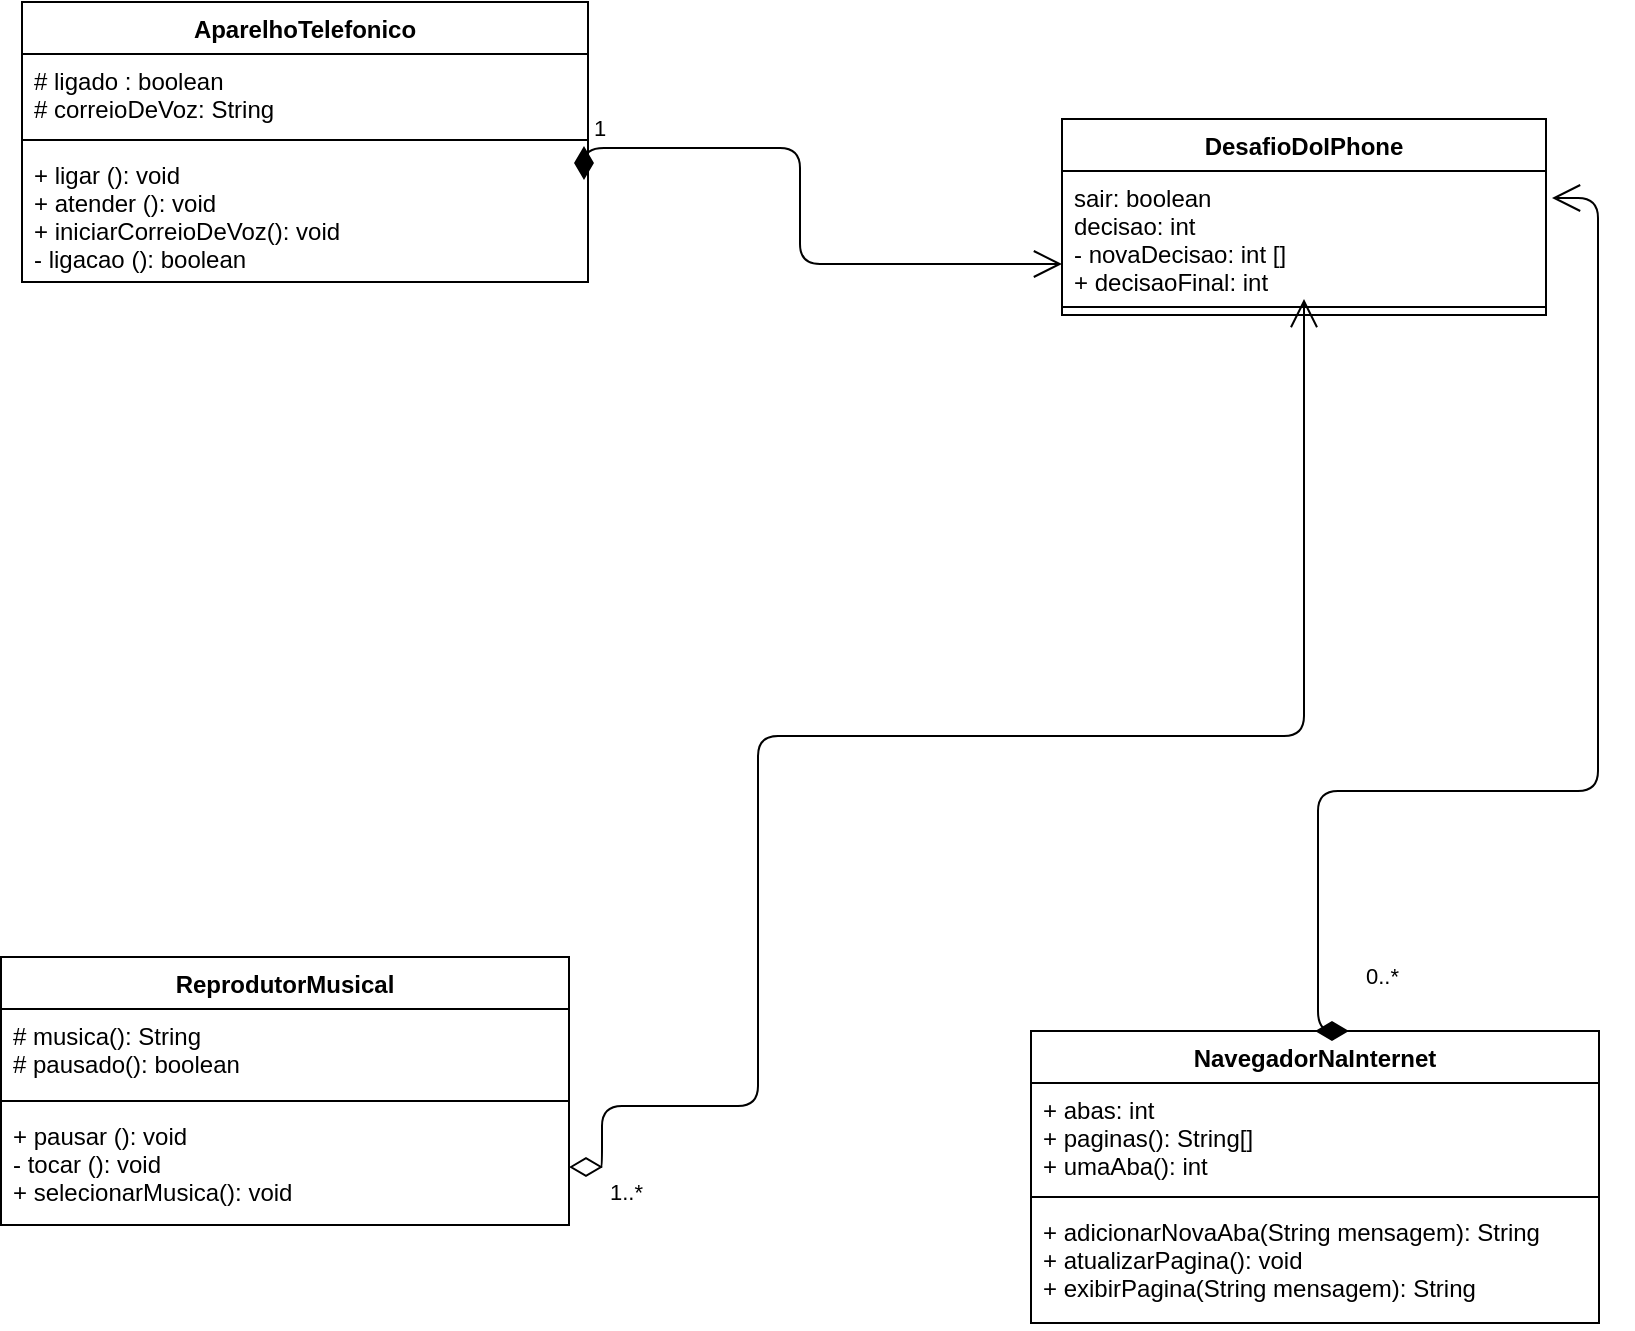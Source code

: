 <mxfile version="12.1.3" type="device" pages="1"><diagram id="spFjHXpGPmFSEATd7qcj" name="Page-1"><mxGraphModel dx="358" dy="138" grid="0" gridSize="1" guides="1" tooltips="1" connect="1" arrows="1" fold="1" page="1" pageScale="1" pageWidth="827" pageHeight="1169" math="0" shadow="0"><root><mxCell id="0"/><mxCell id="1" parent="0"/><mxCell id="52znepzqnTIX8MQqJ8VU-5" value="AparelhoTelefonico" style="swimlane;fontStyle=1;align=center;verticalAlign=top;childLayout=stackLayout;horizontal=1;startSize=26;horizontalStack=0;resizeParent=1;resizeParentMax=0;resizeLast=0;collapsible=1;marginBottom=0;" parent="1" vertex="1"><mxGeometry x="20" y="20" width="283" height="140" as="geometry"/></mxCell><mxCell id="52znepzqnTIX8MQqJ8VU-6" value="# ligado : boolean&#10;# correioDeVoz: String&#10;" style="text;strokeColor=none;fillColor=none;align=left;verticalAlign=top;spacingLeft=4;spacingRight=4;overflow=hidden;rotatable=0;points=[[0,0.5],[1,0.5]];portConstraint=eastwest;" parent="52znepzqnTIX8MQqJ8VU-5" vertex="1"><mxGeometry y="26" width="283" height="39" as="geometry"/></mxCell><mxCell id="52znepzqnTIX8MQqJ8VU-7" value="" style="line;strokeWidth=1;fillColor=none;align=left;verticalAlign=middle;spacingTop=-1;spacingLeft=3;spacingRight=3;rotatable=0;labelPosition=right;points=[];portConstraint=eastwest;" parent="52znepzqnTIX8MQqJ8VU-5" vertex="1"><mxGeometry y="65" width="283" height="8" as="geometry"/></mxCell><mxCell id="52znepzqnTIX8MQqJ8VU-29" value="1" style="endArrow=open;html=1;endSize=12;startArrow=diamondThin;startSize=14;startFill=1;edgeStyle=orthogonalEdgeStyle;align=left;verticalAlign=bottom;" parent="52znepzqnTIX8MQqJ8VU-5" target="52znepzqnTIX8MQqJ8VU-26" edge="1"><mxGeometry x="-1" y="3" relative="1" as="geometry"><mxPoint x="281" y="72" as="sourcePoint"/><mxPoint x="433" y="131" as="targetPoint"/><Array as="points"><mxPoint x="389" y="73"/><mxPoint x="389" y="131"/></Array></mxGeometry></mxCell><mxCell id="52znepzqnTIX8MQqJ8VU-8" value="+ ligar (): void&#10;+ atender (): void&#10;+ iniciarCorreioDeVoz(): void&#10;- ligacao (): boolean" style="text;strokeColor=none;fillColor=none;align=left;verticalAlign=top;spacingLeft=4;spacingRight=4;overflow=hidden;rotatable=0;points=[[0,0.5],[1,0.5]];portConstraint=eastwest;" parent="52znepzqnTIX8MQqJ8VU-5" vertex="1"><mxGeometry y="73" width="283" height="67" as="geometry"/></mxCell><mxCell id="52znepzqnTIX8MQqJ8VU-17" value="ReprodutorMusical" style="swimlane;fontStyle=1;align=center;verticalAlign=top;childLayout=stackLayout;horizontal=1;startSize=26;horizontalStack=0;resizeParent=1;resizeParentMax=0;resizeLast=0;collapsible=1;marginBottom=0;" parent="1" vertex="1"><mxGeometry x="9.5" y="497.5" width="284" height="134" as="geometry"/></mxCell><mxCell id="52znepzqnTIX8MQqJ8VU-18" value="# musica(): String&#10;# pausado(): boolean" style="text;strokeColor=none;fillColor=none;align=left;verticalAlign=top;spacingLeft=4;spacingRight=4;overflow=hidden;rotatable=0;points=[[0,0.5],[1,0.5]];portConstraint=eastwest;" parent="52znepzqnTIX8MQqJ8VU-17" vertex="1"><mxGeometry y="26" width="284" height="42" as="geometry"/></mxCell><mxCell id="52znepzqnTIX8MQqJ8VU-19" value="" style="line;strokeWidth=1;fillColor=none;align=left;verticalAlign=middle;spacingTop=-1;spacingLeft=3;spacingRight=3;rotatable=0;labelPosition=right;points=[];portConstraint=eastwest;" parent="52znepzqnTIX8MQqJ8VU-17" vertex="1"><mxGeometry y="68" width="284" height="8" as="geometry"/></mxCell><mxCell id="52znepzqnTIX8MQqJ8VU-20" value="+ pausar (): void&#10;- tocar (): void&#10;+ selecionarMusica(): void" style="text;strokeColor=none;fillColor=none;align=left;verticalAlign=top;spacingLeft=4;spacingRight=4;overflow=hidden;rotatable=0;points=[[0,0.5],[1,0.5]];portConstraint=eastwest;" parent="52znepzqnTIX8MQqJ8VU-17" vertex="1"><mxGeometry y="76" width="284" height="58" as="geometry"/></mxCell><mxCell id="52znepzqnTIX8MQqJ8VU-21" value="NavegadorNaInternet" style="swimlane;fontStyle=1;align=center;verticalAlign=top;childLayout=stackLayout;horizontal=1;startSize=26;horizontalStack=0;resizeParent=1;resizeParentMax=0;resizeLast=0;collapsible=1;marginBottom=0;" parent="1" vertex="1"><mxGeometry x="524.5" y="534.5" width="284" height="146" as="geometry"/></mxCell><mxCell id="52znepzqnTIX8MQqJ8VU-22" value="+ abas: int&#10;+ paginas(): String[]&#10;+ umaAba(): int" style="text;strokeColor=none;fillColor=none;align=left;verticalAlign=top;spacingLeft=4;spacingRight=4;overflow=hidden;rotatable=0;points=[[0,0.5],[1,0.5]];portConstraint=eastwest;" parent="52znepzqnTIX8MQqJ8VU-21" vertex="1"><mxGeometry y="26" width="284" height="53" as="geometry"/></mxCell><mxCell id="52znepzqnTIX8MQqJ8VU-23" value="" style="line;strokeWidth=1;fillColor=none;align=left;verticalAlign=middle;spacingTop=-1;spacingLeft=3;spacingRight=3;rotatable=0;labelPosition=right;points=[];portConstraint=eastwest;" parent="52znepzqnTIX8MQqJ8VU-21" vertex="1"><mxGeometry y="79" width="284" height="8" as="geometry"/></mxCell><mxCell id="52znepzqnTIX8MQqJ8VU-24" value="+ adicionarNovaAba(String mensagem): String&#10;+ atualizarPagina(): void&#10;+ exibirPagina(String mensagem): String" style="text;strokeColor=none;fillColor=none;align=left;verticalAlign=top;spacingLeft=4;spacingRight=4;overflow=hidden;rotatable=0;points=[[0,0.5],[1,0.5]];portConstraint=eastwest;" parent="52znepzqnTIX8MQqJ8VU-21" vertex="1"><mxGeometry y="87" width="284" height="59" as="geometry"/></mxCell><mxCell id="52znepzqnTIX8MQqJ8VU-25" value="DesafioDoIPhone" style="swimlane;fontStyle=1;align=center;verticalAlign=top;childLayout=stackLayout;horizontal=1;startSize=26;horizontalStack=0;resizeParent=1;resizeParentMax=0;resizeLast=0;collapsible=1;marginBottom=0;" parent="1" vertex="1"><mxGeometry x="540" y="78.5" width="242" height="98" as="geometry"/></mxCell><mxCell id="52znepzqnTIX8MQqJ8VU-26" value="sair: boolean&#10;decisao: int&#10;- novaDecisao: int []&#10;+ decisaoFinal: int" style="text;strokeColor=none;fillColor=none;align=left;verticalAlign=top;spacingLeft=4;spacingRight=4;overflow=hidden;rotatable=0;points=[[0,0.5],[1,0.5]];portConstraint=eastwest;" parent="52znepzqnTIX8MQqJ8VU-25" vertex="1"><mxGeometry y="26" width="242" height="64" as="geometry"/></mxCell><mxCell id="52znepzqnTIX8MQqJ8VU-37" value="0..*" style="endArrow=open;html=1;endSize=12;startArrow=diamondThin;startSize=14;startFill=1;edgeStyle=orthogonalEdgeStyle;align=left;verticalAlign=bottom;exitX=0.5;exitY=0;exitDx=0;exitDy=0;" parent="52znepzqnTIX8MQqJ8VU-25" edge="1" source="52znepzqnTIX8MQqJ8VU-21"><mxGeometry x="-0.93" y="-22" relative="1" as="geometry"><mxPoint x="159" y="395" as="sourcePoint"/><mxPoint x="245" y="39.5" as="targetPoint"/><Array as="points"><mxPoint x="128" y="456"/><mxPoint x="128" y="336"/><mxPoint x="268" y="336"/><mxPoint x="268" y="40"/></Array><mxPoint as="offset"/></mxGeometry></mxCell><mxCell id="52znepzqnTIX8MQqJ8VU-27" value="" style="line;strokeWidth=1;fillColor=none;align=left;verticalAlign=middle;spacingTop=-1;spacingLeft=3;spacingRight=3;rotatable=0;labelPosition=right;points=[];portConstraint=eastwest;" parent="52znepzqnTIX8MQqJ8VU-25" vertex="1"><mxGeometry y="90" width="242" height="8" as="geometry"/></mxCell><mxCell id="52znepzqnTIX8MQqJ8VU-33" value="1..*" style="endArrow=open;html=1;endSize=12;startArrow=diamondThin;startSize=14;startFill=0;edgeStyle=orthogonalEdgeStyle;align=left;verticalAlign=bottom;" parent="1" source="52znepzqnTIX8MQqJ8VU-20" target="52znepzqnTIX8MQqJ8VU-26" edge="1"><mxGeometry x="-0.958" y="-22" relative="1" as="geometry"><mxPoint x="316" y="574" as="sourcePoint"/><mxPoint x="665.588" y="327.5" as="targetPoint"/><Array as="points"><mxPoint x="310" y="602"/><mxPoint x="310" y="572"/><mxPoint x="388" y="572"/><mxPoint x="388" y="387"/><mxPoint x="661" y="387"/></Array><mxPoint x="-20" y="22" as="offset"/></mxGeometry></mxCell></root></mxGraphModel></diagram></mxfile>